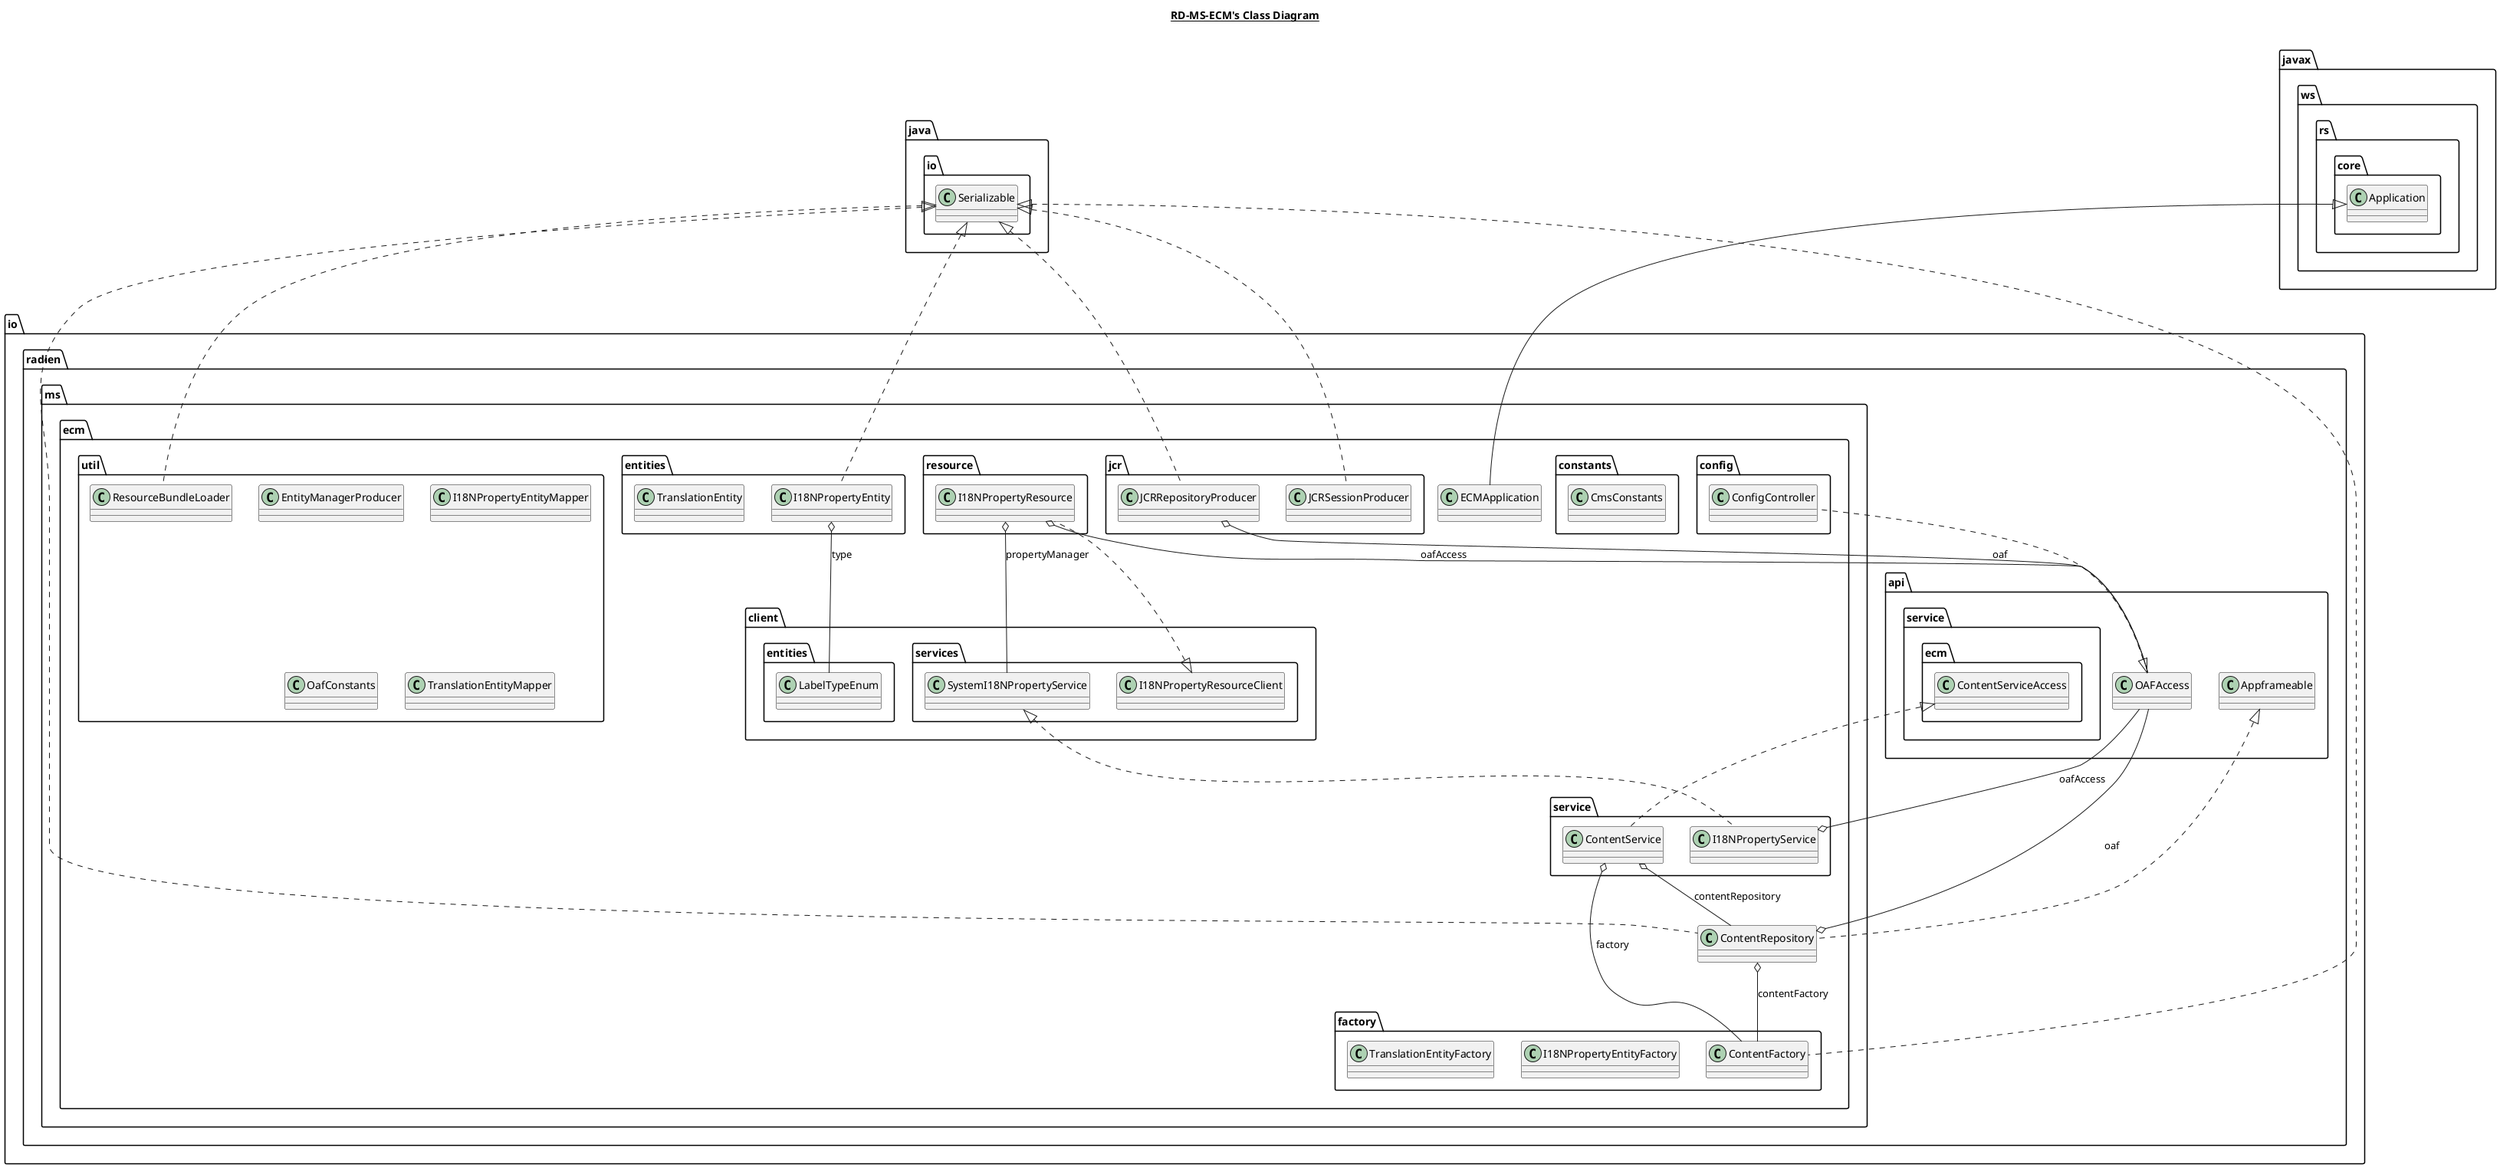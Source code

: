 @startuml

title __RD-MS-ECM's Class Diagram__\n

  namespace io.radien.ms.ecm {
    class io.radien.ms.ecm.ContentRepository {
    }
  }
  

  namespace io.radien.ms.ecm {
    class io.radien.ms.ecm.ECMApplication {
    }
  }
  

  namespace io.radien.ms.ecm {
    namespace config {
      class io.radien.ms.ecm.config.ConfigController {
      }
    }
  }
  

  namespace io.radien.ms.ecm {
    namespace constants {
      class io.radien.ms.ecm.constants.CmsConstants {
      }
    }
  }
  

  namespace io.radien.ms.ecm {
    namespace entities {
      class io.radien.ms.ecm.entities.I18NPropertyEntity {
      }
    }
  }
  

  namespace io.radien.ms.ecm {
    namespace entities {
      class io.radien.ms.ecm.entities.TranslationEntity {
      }
    }
  }
  

  namespace io.radien.ms.ecm {
    namespace factory {
      class io.radien.ms.ecm.factory.ContentFactory {
      }
    }
  }
  

  namespace io.radien.ms.ecm {
    namespace factory {
      class io.radien.ms.ecm.factory.I18NPropertyEntityFactory {
      }
    }
  }
  

  namespace io.radien.ms.ecm {
    namespace factory {
      class io.radien.ms.ecm.factory.TranslationEntityFactory {
      }
    }
  }
  

  namespace io.radien.ms.ecm {
    namespace jcr {
      class io.radien.ms.ecm.jcr.JCRRepositoryProducer {
      }
    }
  }
  

  namespace io.radien.ms.ecm {
    namespace jcr {
      class io.radien.ms.ecm.jcr.JCRSessionProducer {
      }
    }
  }
  

  namespace io.radien.ms.ecm {
    namespace resource {
      class io.radien.ms.ecm.resource.I18NPropertyResource {
      }
    }
  }
  

  namespace io.radien.ms.ecm {
    namespace service {
      class io.radien.ms.ecm.service.ContentService {
      }
    }
  }
  

  namespace io.radien.ms.ecm {
    namespace service {
      class io.radien.ms.ecm.service.I18NPropertyService {
      }
    }
  }
  

  namespace io.radien.ms.ecm {
    namespace util {
      class io.radien.ms.ecm.util.EntityManagerProducer {
      }
    }
  }
  

  namespace io.radien.ms.ecm {
    namespace util {
      class io.radien.ms.ecm.util.I18NPropertyEntityMapper {
      }
    }
  }
  

  namespace io.radien.ms.ecm {
    namespace util {
      class io.radien.ms.ecm.util.OafConstants {
      }
    }
  }
  

  namespace io.radien.ms.ecm {
    namespace util {
      class io.radien.ms.ecm.util.ResourceBundleLoader {
      }
    }
  }
  

  namespace io.radien.ms.ecm {
    namespace util {
      class io.radien.ms.ecm.util.TranslationEntityMapper {
      }
    }
  }
  

  io.radien.ms.ecm.ContentRepository .up.|> io.radien.api.Appframeable
  io.radien.ms.ecm.ContentRepository .up.|> java.io.Serializable
  io.radien.ms.ecm.ContentRepository o-- io.radien.ms.ecm.factory.ContentFactory : contentFactory
  io.radien.ms.ecm.ContentRepository o-- io.radien.api.OAFAccess : oaf
  io.radien.ms.ecm.ECMApplication -up-|> javax.ws.rs.core.Application
  io.radien.ms.ecm.config.ConfigController .up.|> io.radien.api.OAFAccess
  io.radien.ms.ecm.entities.I18NPropertyEntity .up.|> java.io.Serializable
  io.radien.ms.ecm.entities.I18NPropertyEntity o-- io.radien.ms.ecm.client.entities.LabelTypeEnum : type
  io.radien.ms.ecm.factory.ContentFactory .up.|> java.io.Serializable
  io.radien.ms.ecm.jcr.JCRRepositoryProducer .up.|> java.io.Serializable
  io.radien.ms.ecm.jcr.JCRRepositoryProducer o-- io.radien.api.OAFAccess : oaf
  io.radien.ms.ecm.jcr.JCRSessionProducer .up.|> java.io.Serializable
  io.radien.ms.ecm.resource.I18NPropertyResource .up.|> io.radien.ms.ecm.client.services.I18NPropertyResourceClient
  io.radien.ms.ecm.resource.I18NPropertyResource o-- io.radien.api.OAFAccess : oafAccess
  io.radien.ms.ecm.resource.I18NPropertyResource o-- io.radien.ms.ecm.client.services.SystemI18NPropertyService : propertyManager
  io.radien.ms.ecm.service.ContentService .up.|> io.radien.api.service.ecm.ContentServiceAccess
  io.radien.ms.ecm.service.ContentService o-- io.radien.ms.ecm.ContentRepository : contentRepository
  io.radien.ms.ecm.service.ContentService o-- io.radien.ms.ecm.factory.ContentFactory : factory
  io.radien.ms.ecm.service.I18NPropertyService .up.|> io.radien.ms.ecm.client.services.SystemI18NPropertyService
  io.radien.ms.ecm.service.I18NPropertyService o-- io.radien.api.OAFAccess : oafAccess
  io.radien.ms.ecm.util.ResourceBundleLoader .up.|> java.io.Serializable







@enduml
